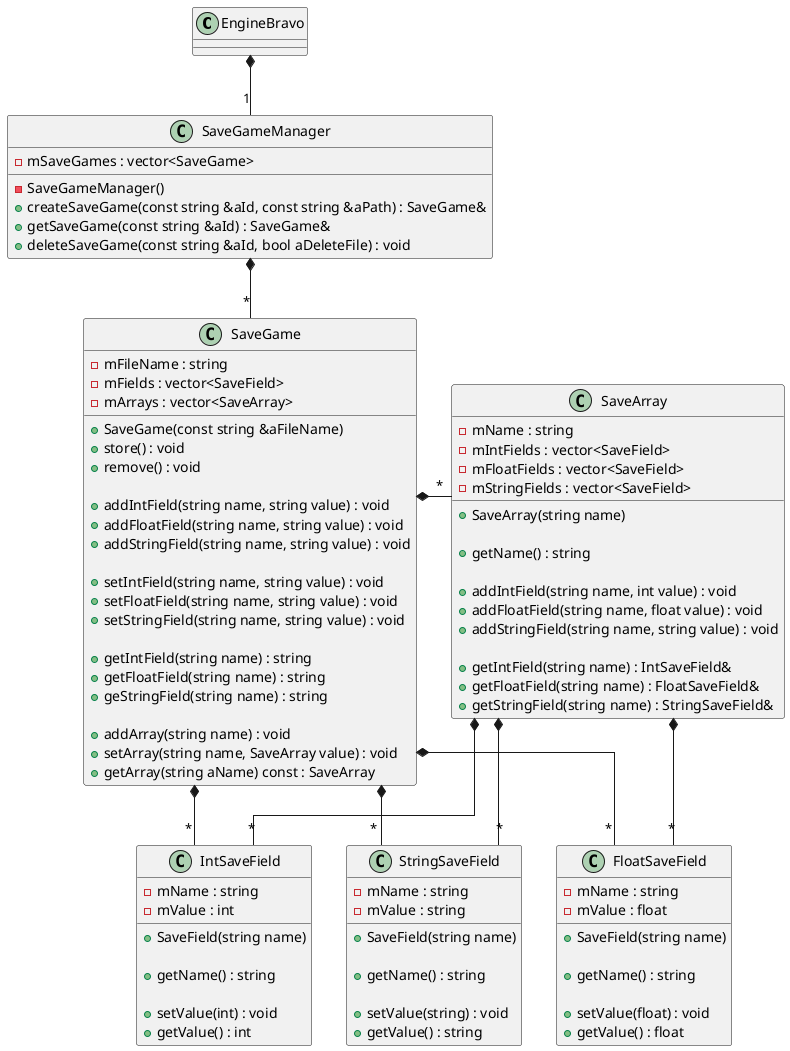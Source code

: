 @startuml
skinparam linetype ortho

class EngineBravo {
}

class SaveGameManager {
  - mSaveGames : vector<SaveGame>
  - SaveGameManager()
  + createSaveGame(const string &aId, const string &aPath) : SaveGame&
  + getSaveGame(const string &aId) : SaveGame& 
  + deleteSaveGame(const string &aId, bool aDeleteFile) : void
}

class SaveGame {
  - mFileName : string
  - mFields : vector<SaveField>
  - mArrays : vector<SaveArray>

  + SaveGame(const string &aFileName)
  + store() : void
  + remove() : void

  + addIntField(string name, string value) : void
  + addFloatField(string name, string value) : void
  + addStringField(string name, string value) : void

  + setIntField(string name, string value) : void
  + setFloatField(string name, string value) : void
  + setStringField(string name, string value) : void

  + getIntField(string name) : string
  + getFloatField(string name) : string
  + geStringField(string name) : string

  + addArray(string name) : void
  + setArray(string name, SaveArray value) : void
  + getArray(string aName) const : SaveArray
}

class SaveArray {
  - mName : string
  - mIntFields : vector<SaveField>
  - mFloatFields : vector<SaveField>
  - mStringFields : vector<SaveField>

  + SaveArray(string name)

  + getName() : string

  + addIntField(string name, int value) : void
  + addFloatField(string name, float value) : void
  + addStringField(string name, string value) : void

  + getIntField(string name) : IntSaveField&
  + getFloatField(string name) : FloatSaveField&
  + getStringField(string name) : StringSaveField&
}

together {
class IntSaveField {
  - mName : string
  - mValue : int

  + SaveField(string name)

  + getName() : string

  + setValue(int) : void
  + getValue() : int
}

class FloatSaveField {
  - mName : string
  - mValue : float

  + SaveField(string name)

  + getName() : string

  + setValue(float) : void
  + getValue() : float
}

class StringSaveField {
  - mName : string
  - mValue : string

  + SaveField(string name)

  + getName() : string

  + setValue(string) : void
  + getValue() : string
}
}


EngineBravo *--"1" SaveGameManager

SaveGameManager *--"*" SaveGame

SaveGame *--"*" SaveArray
SaveGame -[hidden]> SaveArray
SaveGame *--"*" IntSaveField
SaveGame *--"*" FloatSaveField
SaveGame *--"*" StringSaveField

SaveArray *--"*" IntSaveField
SaveArray *--"*" FloatSaveField
SaveArray *--"*" StringSaveField
@enduml
